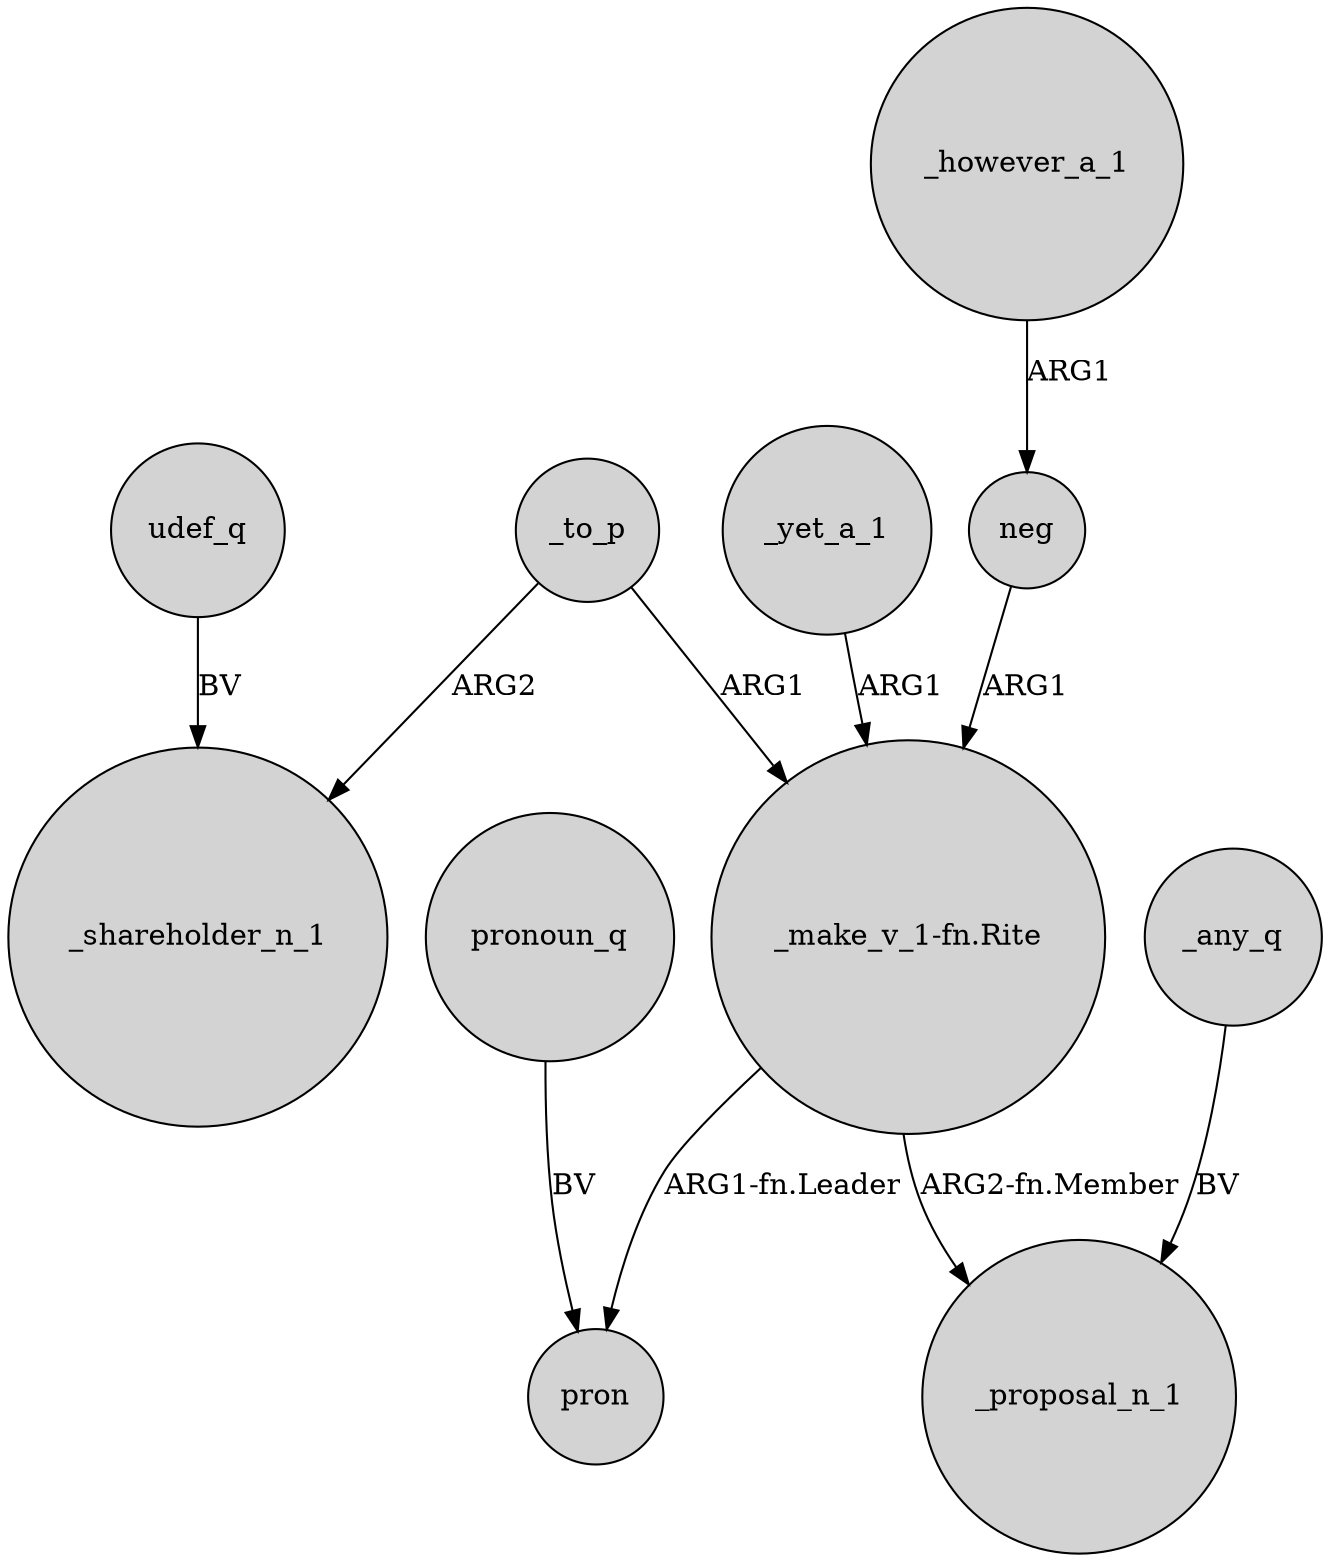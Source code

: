 digraph {
	node [shape=circle style=filled]
	_to_p -> _shareholder_n_1 [label=ARG2]
	pronoun_q -> pron [label=BV]
	_to_p -> "_make_v_1-fn.Rite" [label=ARG1]
	_however_a_1 -> neg [label=ARG1]
	_yet_a_1 -> "_make_v_1-fn.Rite" [label=ARG1]
	"_make_v_1-fn.Rite" -> _proposal_n_1 [label="ARG2-fn.Member"]
	"_make_v_1-fn.Rite" -> pron [label="ARG1-fn.Leader"]
	neg -> "_make_v_1-fn.Rite" [label=ARG1]
	_any_q -> _proposal_n_1 [label=BV]
	udef_q -> _shareholder_n_1 [label=BV]
}
